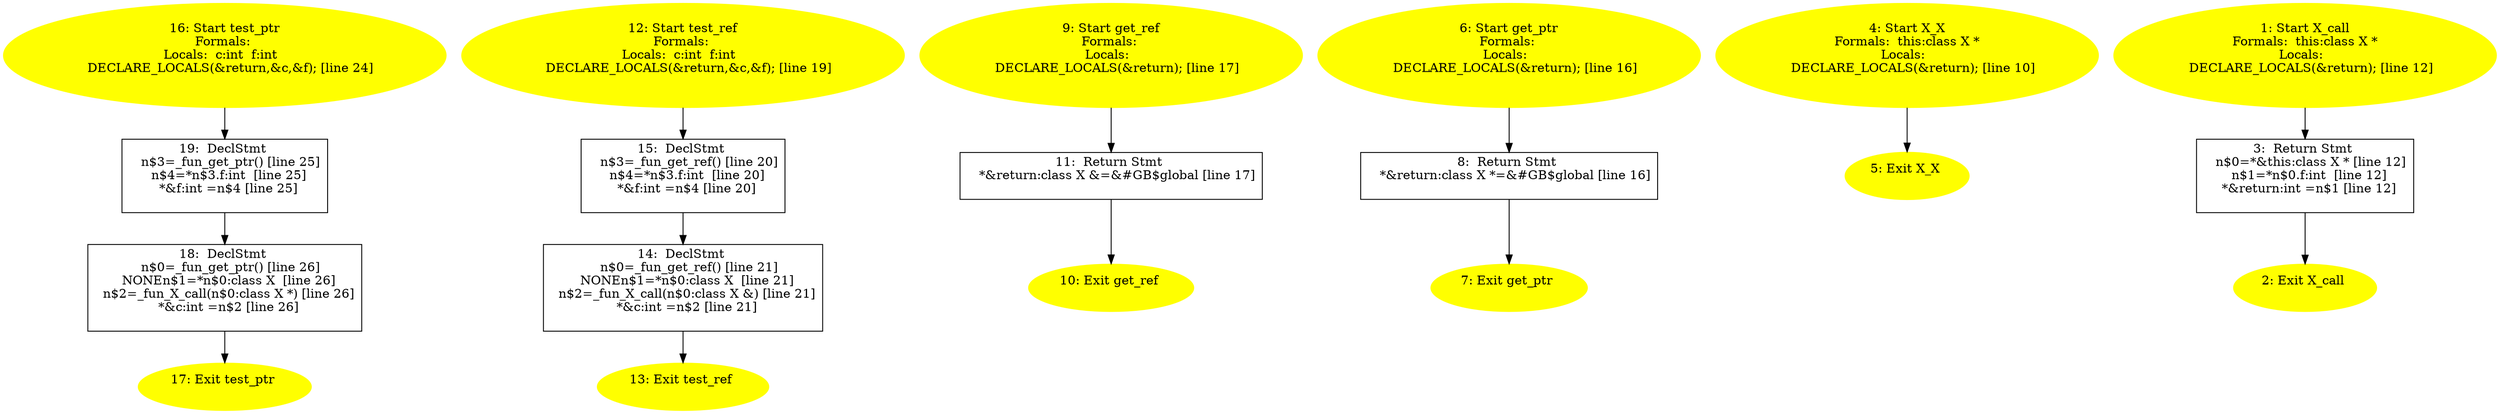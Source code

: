 /* @generated */
digraph iCFG {
19 [label="19:  DeclStmt \n   n$3=_fun_get_ptr() [line 25]\n  n$4=*n$3.f:int  [line 25]\n  *&f:int =n$4 [line 25]\n " shape="box"]
	

	 19 -> 18 ;
18 [label="18:  DeclStmt \n   n$0=_fun_get_ptr() [line 26]\n  NONEn$1=*n$0:class X  [line 26]\n  n$2=_fun_X_call(n$0:class X *) [line 26]\n  *&c:int =n$2 [line 26]\n " shape="box"]
	

	 18 -> 17 ;
17 [label="17: Exit test_ptr \n  " color=yellow style=filled]
	

16 [label="16: Start test_ptr\nFormals: \nLocals:  c:int  f:int  \n   DECLARE_LOCALS(&return,&c,&f); [line 24]\n " color=yellow style=filled]
	

	 16 -> 19 ;
15 [label="15:  DeclStmt \n   n$3=_fun_get_ref() [line 20]\n  n$4=*n$3.f:int  [line 20]\n  *&f:int =n$4 [line 20]\n " shape="box"]
	

	 15 -> 14 ;
14 [label="14:  DeclStmt \n   n$0=_fun_get_ref() [line 21]\n  NONEn$1=*n$0:class X  [line 21]\n  n$2=_fun_X_call(n$0:class X &) [line 21]\n  *&c:int =n$2 [line 21]\n " shape="box"]
	

	 14 -> 13 ;
13 [label="13: Exit test_ref \n  " color=yellow style=filled]
	

12 [label="12: Start test_ref\nFormals: \nLocals:  c:int  f:int  \n   DECLARE_LOCALS(&return,&c,&f); [line 19]\n " color=yellow style=filled]
	

	 12 -> 15 ;
11 [label="11:  Return Stmt \n   *&return:class X &=&#GB$global [line 17]\n " shape="box"]
	

	 11 -> 10 ;
10 [label="10: Exit get_ref \n  " color=yellow style=filled]
	

9 [label="9: Start get_ref\nFormals: \nLocals:  \n   DECLARE_LOCALS(&return); [line 17]\n " color=yellow style=filled]
	

	 9 -> 11 ;
8 [label="8:  Return Stmt \n   *&return:class X *=&#GB$global [line 16]\n " shape="box"]
	

	 8 -> 7 ;
7 [label="7: Exit get_ptr \n  " color=yellow style=filled]
	

6 [label="6: Start get_ptr\nFormals: \nLocals:  \n   DECLARE_LOCALS(&return); [line 16]\n " color=yellow style=filled]
	

	 6 -> 8 ;
5 [label="5: Exit X_X \n  " color=yellow style=filled]
	

4 [label="4: Start X_X\nFormals:  this:class X *\nLocals:  \n   DECLARE_LOCALS(&return); [line 10]\n " color=yellow style=filled]
	

	 4 -> 5 ;
3 [label="3:  Return Stmt \n   n$0=*&this:class X * [line 12]\n  n$1=*n$0.f:int  [line 12]\n  *&return:int =n$1 [line 12]\n " shape="box"]
	

	 3 -> 2 ;
2 [label="2: Exit X_call \n  " color=yellow style=filled]
	

1 [label="1: Start X_call\nFormals:  this:class X *\nLocals:  \n   DECLARE_LOCALS(&return); [line 12]\n " color=yellow style=filled]
	

	 1 -> 3 ;
}
